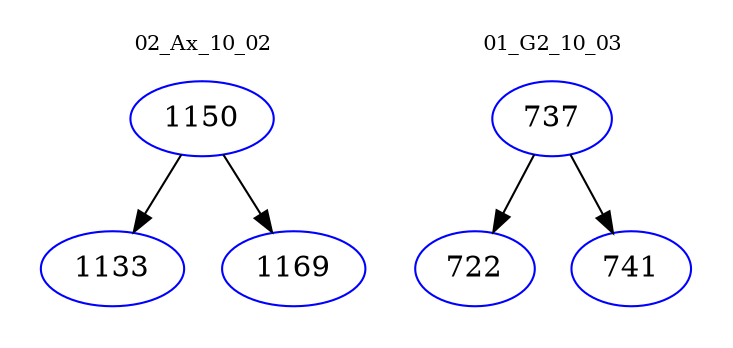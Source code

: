 digraph{
subgraph cluster_0 {
color = white
label = "02_Ax_10_02";
fontsize=10;
T0_1150 [label="1150", color="blue"]
T0_1150 -> T0_1133 [color="black"]
T0_1133 [label="1133", color="blue"]
T0_1150 -> T0_1169 [color="black"]
T0_1169 [label="1169", color="blue"]
}
subgraph cluster_1 {
color = white
label = "01_G2_10_03";
fontsize=10;
T1_737 [label="737", color="blue"]
T1_737 -> T1_722 [color="black"]
T1_722 [label="722", color="blue"]
T1_737 -> T1_741 [color="black"]
T1_741 [label="741", color="blue"]
}
}
